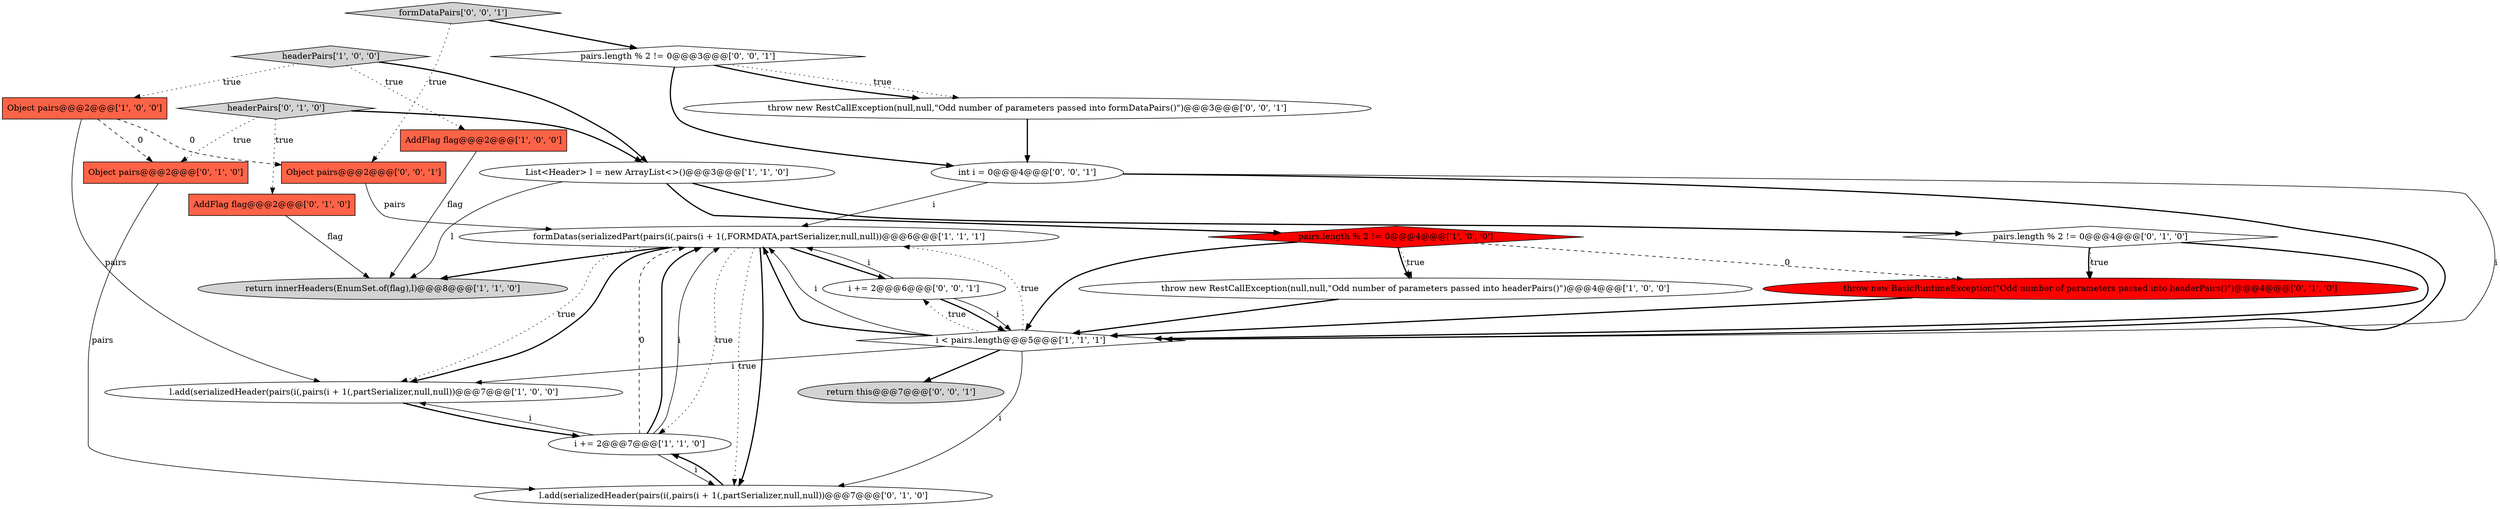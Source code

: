 digraph {
6 [style = filled, label = "formDatas(serializedPart(pairs(i(,pairs(i + 1(,FORMDATA,partSerializer,null,null))@@@6@@@['1', '1', '1']", fillcolor = white, shape = ellipse image = "AAA0AAABBB1BBB"];
11 [style = filled, label = "AddFlag flag@@@2@@@['0', '1', '0']", fillcolor = tomato, shape = box image = "AAA0AAABBB2BBB"];
9 [style = filled, label = "l.add(serializedHeader(pairs(i(,pairs(i + 1(,partSerializer,null,null))@@@7@@@['1', '0', '0']", fillcolor = white, shape = ellipse image = "AAA0AAABBB1BBB"];
1 [style = filled, label = "List<Header> l = new ArrayList<>()@@@3@@@['1', '1', '0']", fillcolor = white, shape = ellipse image = "AAA0AAABBB1BBB"];
7 [style = filled, label = "pairs.length % 2 != 0@@@4@@@['1', '0', '0']", fillcolor = red, shape = diamond image = "AAA1AAABBB1BBB"];
22 [style = filled, label = "int i = 0@@@4@@@['0', '0', '1']", fillcolor = white, shape = ellipse image = "AAA0AAABBB3BBB"];
20 [style = filled, label = "throw new RestCallException(null,null,\"Odd number of parameters passed into formDataPairs()\")@@@3@@@['0', '0', '1']", fillcolor = white, shape = ellipse image = "AAA0AAABBB3BBB"];
13 [style = filled, label = "pairs.length % 2 != 0@@@4@@@['0', '1', '0']", fillcolor = white, shape = diamond image = "AAA0AAABBB2BBB"];
0 [style = filled, label = "AddFlag flag@@@2@@@['1', '0', '0']", fillcolor = tomato, shape = box image = "AAA0AAABBB1BBB"];
16 [style = filled, label = "headerPairs['0', '1', '0']", fillcolor = lightgray, shape = diamond image = "AAA0AAABBB2BBB"];
2 [style = filled, label = "Object pairs@@@2@@@['1', '0', '0']", fillcolor = tomato, shape = box image = "AAA1AAABBB1BBB"];
8 [style = filled, label = "headerPairs['1', '0', '0']", fillcolor = lightgray, shape = diamond image = "AAA0AAABBB1BBB"];
10 [style = filled, label = "i += 2@@@7@@@['1', '1', '0']", fillcolor = white, shape = ellipse image = "AAA0AAABBB1BBB"];
4 [style = filled, label = "return innerHeaders(EnumSet.of(flag),l)@@@8@@@['1', '1', '0']", fillcolor = lightgray, shape = ellipse image = "AAA0AAABBB1BBB"];
12 [style = filled, label = "l.add(serializedHeader(pairs(i(,pairs(i + 1(,partSerializer,null,null))@@@7@@@['0', '1', '0']", fillcolor = white, shape = ellipse image = "AAA0AAABBB2BBB"];
5 [style = filled, label = "i < pairs.length@@@5@@@['1', '1', '1']", fillcolor = white, shape = diamond image = "AAA0AAABBB1BBB"];
21 [style = filled, label = "pairs.length % 2 != 0@@@3@@@['0', '0', '1']", fillcolor = white, shape = diamond image = "AAA0AAABBB3BBB"];
19 [style = filled, label = "Object pairs@@@2@@@['0', '0', '1']", fillcolor = tomato, shape = box image = "AAA0AAABBB3BBB"];
18 [style = filled, label = "i += 2@@@6@@@['0', '0', '1']", fillcolor = white, shape = ellipse image = "AAA0AAABBB3BBB"];
14 [style = filled, label = "throw new BasicRuntimeException(\"Odd number of parameters passed into headerPairs()\")@@@4@@@['0', '1', '0']", fillcolor = red, shape = ellipse image = "AAA1AAABBB2BBB"];
17 [style = filled, label = "formDataPairs['0', '0', '1']", fillcolor = lightgray, shape = diamond image = "AAA0AAABBB3BBB"];
23 [style = filled, label = "return this@@@7@@@['0', '0', '1']", fillcolor = lightgray, shape = ellipse image = "AAA0AAABBB3BBB"];
15 [style = filled, label = "Object pairs@@@2@@@['0', '1', '0']", fillcolor = tomato, shape = box image = "AAA1AAABBB2BBB"];
3 [style = filled, label = "throw new RestCallException(null,null,\"Odd number of parameters passed into headerPairs()\")@@@4@@@['1', '0', '0']", fillcolor = white, shape = ellipse image = "AAA0AAABBB1BBB"];
10->12 [style = solid, label="i"];
2->19 [style = dashed, label="0"];
21->20 [style = dotted, label="true"];
5->18 [style = dotted, label="true"];
5->23 [style = bold, label=""];
0->4 [style = solid, label="flag"];
10->6 [style = dashed, label="0"];
6->18 [style = bold, label=""];
8->2 [style = dotted, label="true"];
7->14 [style = dashed, label="0"];
22->6 [style = solid, label="i"];
1->4 [style = solid, label="l"];
16->15 [style = dotted, label="true"];
5->6 [style = dotted, label="true"];
9->10 [style = bold, label=""];
22->5 [style = solid, label="i"];
1->7 [style = bold, label=""];
2->9 [style = solid, label="pairs"];
10->6 [style = bold, label=""];
1->13 [style = bold, label=""];
7->3 [style = bold, label=""];
10->6 [style = solid, label="i"];
22->5 [style = bold, label=""];
20->22 [style = bold, label=""];
2->15 [style = dashed, label="0"];
18->5 [style = solid, label="i"];
6->10 [style = dotted, label="true"];
8->1 [style = bold, label=""];
6->4 [style = bold, label=""];
7->5 [style = bold, label=""];
3->5 [style = bold, label=""];
12->10 [style = bold, label=""];
21->20 [style = bold, label=""];
5->6 [style = bold, label=""];
16->1 [style = bold, label=""];
6->9 [style = dotted, label="true"];
21->22 [style = bold, label=""];
7->3 [style = dotted, label="true"];
18->5 [style = bold, label=""];
15->12 [style = solid, label="pairs"];
17->19 [style = dotted, label="true"];
13->5 [style = bold, label=""];
10->9 [style = solid, label="i"];
8->0 [style = dotted, label="true"];
6->12 [style = dotted, label="true"];
11->4 [style = solid, label="flag"];
6->9 [style = bold, label=""];
19->6 [style = solid, label="pairs"];
13->14 [style = dotted, label="true"];
16->11 [style = dotted, label="true"];
5->6 [style = solid, label="i"];
5->12 [style = solid, label="i"];
13->14 [style = bold, label=""];
17->21 [style = bold, label=""];
18->6 [style = solid, label="i"];
14->5 [style = bold, label=""];
5->9 [style = solid, label="i"];
6->12 [style = bold, label=""];
}
